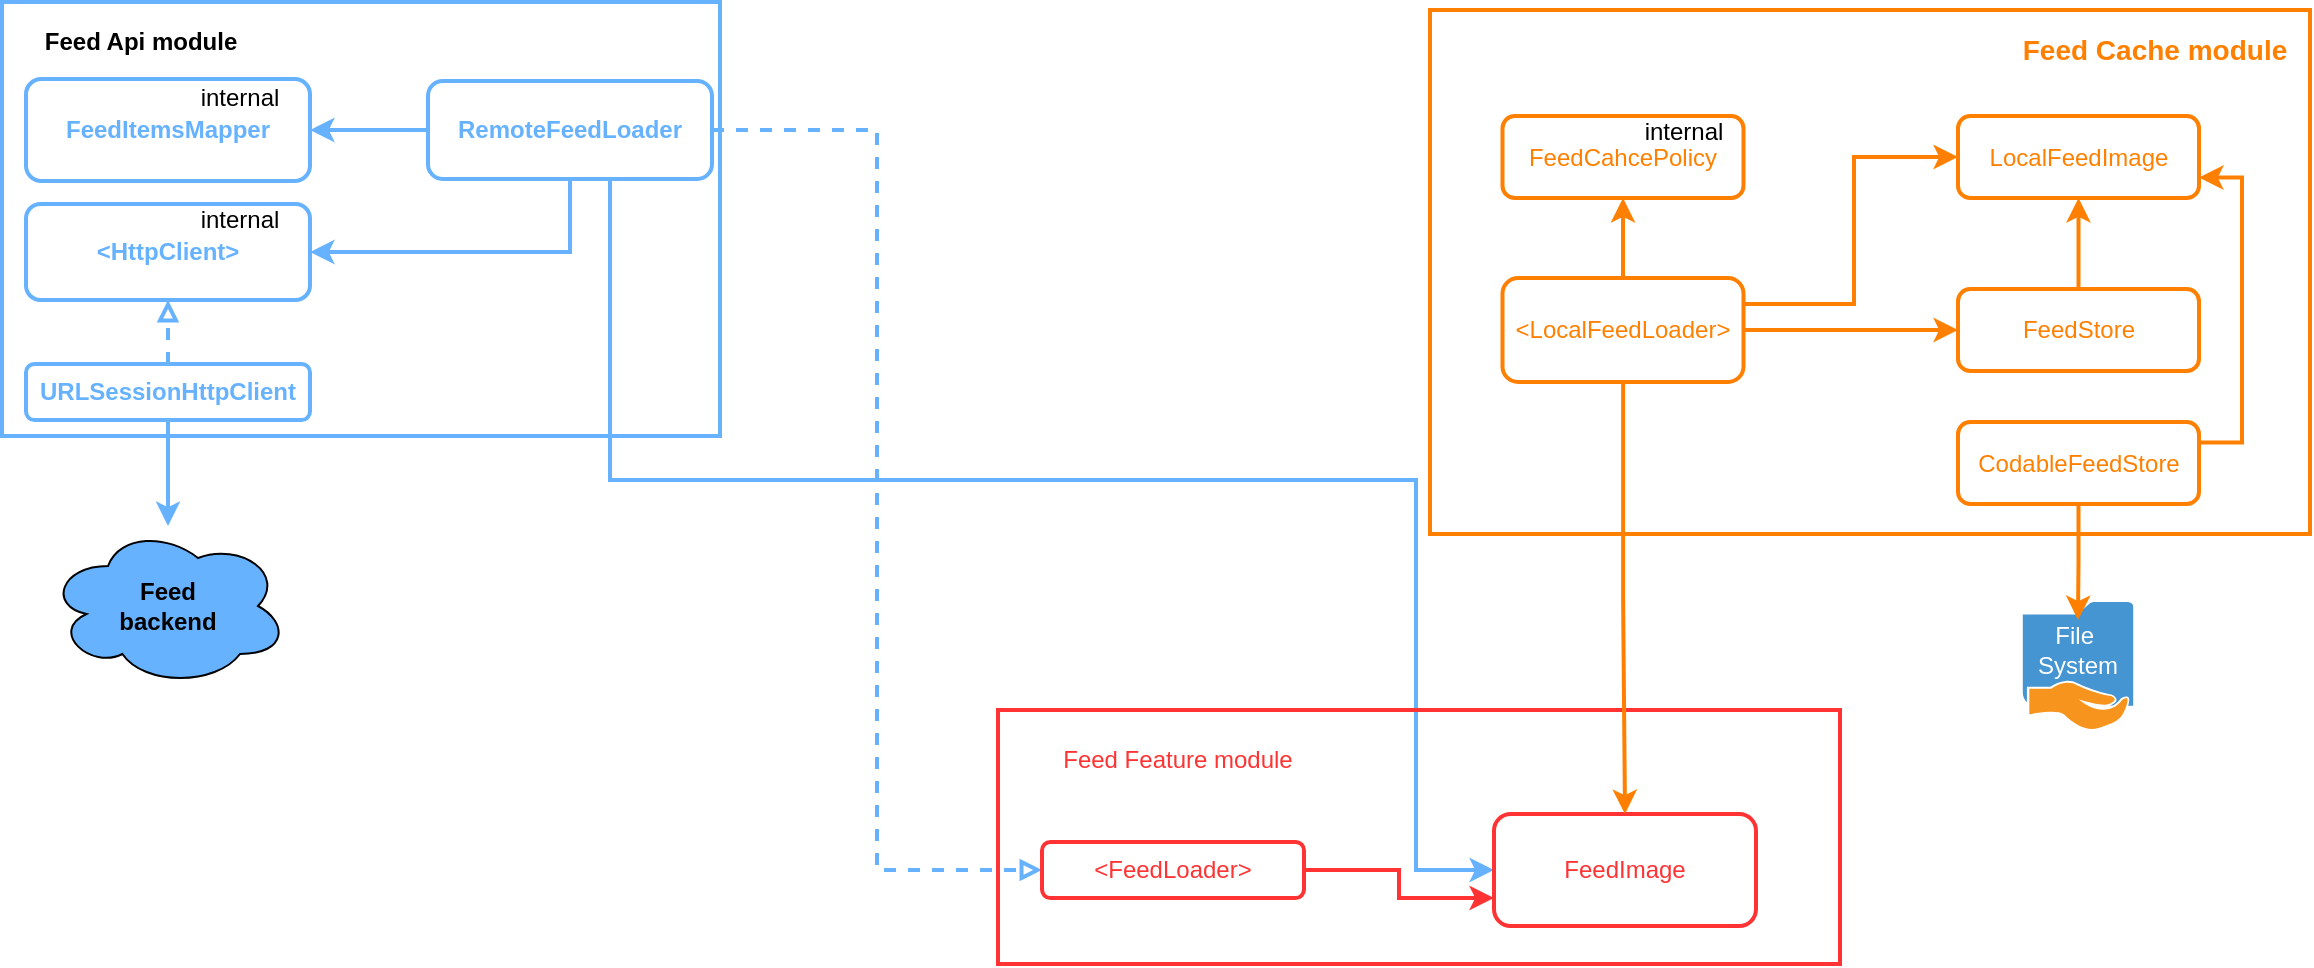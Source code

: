 <mxfile version="20.8.16" type="device"><diagram name="Page-1" id="JbQTSFzjVuFo6YbTb3hy"><mxGraphModel dx="985" dy="-12" grid="0" gridSize="10" guides="1" tooltips="1" connect="1" arrows="1" fold="1" page="0" pageScale="1" pageWidth="1200" pageHeight="1600" math="0" shadow="0"><root><mxCell id="0"/><mxCell id="1" parent="0"/><mxCell id="JF0ixMhO1JOEj9Qa6cPk-6" value="" style="rounded=0;whiteSpace=wrap;html=1;fillColor=none;strokeColor=#66B2FF;strokeWidth=2;" parent="1" vertex="1"><mxGeometry x="-99" y="616" width="359" height="217" as="geometry"/></mxCell><mxCell id="5zimvj36RB4GjiSEvg2k-3" style="edgeStyle=orthogonalEdgeStyle;rounded=0;orthogonalLoop=1;jettySize=auto;html=1;entryX=0;entryY=0.5;entryDx=0;entryDy=0;dashed=1;strokeWidth=2;strokeColor=#66B2FF;endArrow=block;endFill=0;fillColor=#f8cecc;" parent="1" source="5zimvj36RB4GjiSEvg2k-1" target="5zimvj36RB4GjiSEvg2k-2" edge="1"><mxGeometry relative="1" as="geometry"/></mxCell><mxCell id="JF0ixMhO1JOEj9Qa6cPk-3" style="edgeStyle=orthogonalEdgeStyle;rounded=0;orthogonalLoop=1;jettySize=auto;html=1;strokeColor=#66B2FF;strokeWidth=2;" parent="1" source="5zimvj36RB4GjiSEvg2k-1" target="JF0ixMhO1JOEj9Qa6cPk-1" edge="1"><mxGeometry relative="1" as="geometry"/></mxCell><mxCell id="0cqxnomoK3mpCC8T8W2N-17" style="edgeStyle=orthogonalEdgeStyle;rounded=0;orthogonalLoop=1;jettySize=auto;html=1;entryX=0;entryY=0.5;entryDx=0;entryDy=0;strokeColor=#66B2FF;strokeWidth=2;fontSize=14;fontColor=#FF8000;" parent="1" source="5zimvj36RB4GjiSEvg2k-1" target="0cqxnomoK3mpCC8T8W2N-3" edge="1"><mxGeometry relative="1" as="geometry"><Array as="points"><mxPoint x="205" y="855"/><mxPoint x="608" y="855"/><mxPoint x="608" y="1050"/></Array></mxGeometry></mxCell><mxCell id="HEbg6cp4YNkiShT-5J7O-3" style="edgeStyle=orthogonalEdgeStyle;rounded=0;orthogonalLoop=1;jettySize=auto;html=1;entryX=1;entryY=0.5;entryDx=0;entryDy=0;strokeWidth=2;strokeColor=#66B2FF;" parent="1" source="5zimvj36RB4GjiSEvg2k-1" target="JF0ixMhO1JOEj9Qa6cPk-2" edge="1"><mxGeometry relative="1" as="geometry"><Array as="points"><mxPoint x="185" y="741"/></Array></mxGeometry></mxCell><mxCell id="5zimvj36RB4GjiSEvg2k-1" value="RemoteFeedLoader" style="rounded=1;whiteSpace=wrap;html=1;strokeColor=#66B2FF;strokeWidth=2;container=0;fillColor=none;fontColor=#66B2FF;fontStyle=1" parent="1" vertex="1"><mxGeometry x="114" y="655.5" width="142" height="49" as="geometry"/></mxCell><mxCell id="JF0ixMhO1JOEj9Qa6cPk-1" value="FeedItemsMapper" style="rounded=1;whiteSpace=wrap;html=1;strokeColor=#66B2FF;strokeWidth=2;container=0;fillColor=none;fontColor=#66B2FF;fontStyle=1" parent="1" vertex="1"><mxGeometry x="-87" y="654.5" width="142" height="51" as="geometry"/></mxCell><mxCell id="JF0ixMhO1JOEj9Qa6cPk-2" value="&amp;lt;HttpClient&amp;gt;" style="rounded=1;whiteSpace=wrap;html=1;strokeColor=#66B2FF;strokeWidth=2;container=0;fillColor=none;fontColor=#66B2FF;fontStyle=1" parent="1" vertex="1"><mxGeometry x="-87" y="717" width="142" height="48" as="geometry"/></mxCell><mxCell id="JF0ixMhO1JOEj9Qa6cPk-8" style="edgeStyle=orthogonalEdgeStyle;rounded=0;orthogonalLoop=1;jettySize=auto;html=1;exitX=0.5;exitY=0;exitDx=0;exitDy=0;entryX=0.5;entryY=1;entryDx=0;entryDy=0;dashed=1;endArrow=block;endFill=0;strokeWidth=2;fillColor=#f8cecc;strokeColor=#66B2FF;" parent="1" source="JF0ixMhO1JOEj9Qa6cPk-7" target="JF0ixMhO1JOEj9Qa6cPk-2" edge="1"><mxGeometry relative="1" as="geometry"/></mxCell><mxCell id="9BtFVUgTjE0rOU651sPU-1" style="edgeStyle=orthogonalEdgeStyle;rounded=0;orthogonalLoop=1;jettySize=auto;html=1;strokeWidth=2;fillColor=#f8cecc;strokeColor=#66B2FF;" parent="1" source="JF0ixMhO1JOEj9Qa6cPk-7" target="9BtFVUgTjE0rOU651sPU-2" edge="1"><mxGeometry relative="1" as="geometry"><mxPoint x="-16" y="871" as="targetPoint"/></mxGeometry></mxCell><mxCell id="JF0ixMhO1JOEj9Qa6cPk-7" value="URLSessionHttpClient" style="rounded=1;whiteSpace=wrap;html=1;strokeColor=#66B2FF;strokeWidth=2;container=0;fillColor=none;fontColor=#66B2FF;fontStyle=1" parent="1" vertex="1"><mxGeometry x="-87" y="797" width="142" height="28" as="geometry"/></mxCell><mxCell id="9BtFVUgTjE0rOU651sPU-2" value="&lt;b&gt;Feed&lt;br&gt;backend&lt;/b&gt;" style="ellipse;shape=cloud;whiteSpace=wrap;html=1;fillColor=#66B2FF;" parent="1" vertex="1"><mxGeometry x="-76" y="878" width="120" height="80" as="geometry"/></mxCell><mxCell id="0cqxnomoK3mpCC8T8W2N-1" value="Feed Api module" style="text;html=1;align=center;verticalAlign=middle;resizable=0;points=[];autosize=1;strokeColor=none;fillColor=none;fontStyle=1" parent="1" vertex="1"><mxGeometry x="-87" y="623" width="114" height="26" as="geometry"/></mxCell><mxCell id="0cqxnomoK3mpCC8T8W2N-7" value="" style="group" parent="1" vertex="1" connectable="0"><mxGeometry x="399" y="970" width="421" height="127" as="geometry"/></mxCell><mxCell id="0cqxnomoK3mpCC8T8W2N-5" value="" style="rounded=0;whiteSpace=wrap;html=1;strokeColor=#FF3333;strokeWidth=2;fontColor=#FF3333;fillColor=none;" parent="0cqxnomoK3mpCC8T8W2N-7" vertex="1"><mxGeometry width="421" height="127" as="geometry"/></mxCell><mxCell id="0cqxnomoK3mpCC8T8W2N-6" value="Feed Feature module" style="text;html=1;strokeColor=none;fillColor=none;align=center;verticalAlign=middle;whiteSpace=wrap;rounded=0;fontColor=#FF3333;" parent="0cqxnomoK3mpCC8T8W2N-7" vertex="1"><mxGeometry x="26" y="10" width="128" height="30" as="geometry"/></mxCell><mxCell id="5zimvj36RB4GjiSEvg2k-2" value="&amp;lt;FeedLoader&amp;gt;" style="rounded=1;whiteSpace=wrap;html=1;fontColor=#FF3333;strokeColor=#FF3333;strokeWidth=2;container=0;" parent="0cqxnomoK3mpCC8T8W2N-7" vertex="1"><mxGeometry x="22" y="66" width="131" height="28" as="geometry"/></mxCell><mxCell id="0cqxnomoK3mpCC8T8W2N-3" value="FeedImage" style="rounded=1;whiteSpace=wrap;html=1;fontColor=#FF3333;strokeColor=#FF3333;strokeWidth=2;container=0;" parent="0cqxnomoK3mpCC8T8W2N-7" vertex="1"><mxGeometry x="248" y="52" width="131" height="56" as="geometry"/></mxCell><mxCell id="0cqxnomoK3mpCC8T8W2N-4" style="edgeStyle=orthogonalEdgeStyle;rounded=0;orthogonalLoop=1;jettySize=auto;html=1;entryX=0;entryY=0.75;entryDx=0;entryDy=0;strokeColor=#FF3333;strokeWidth=2;fontColor=#FF3333;" parent="0cqxnomoK3mpCC8T8W2N-7" source="5zimvj36RB4GjiSEvg2k-2" target="0cqxnomoK3mpCC8T8W2N-3" edge="1"><mxGeometry relative="1" as="geometry"/></mxCell><mxCell id="0cqxnomoK3mpCC8T8W2N-13" value="" style="group" parent="1" vertex="1" connectable="0"><mxGeometry x="591" y="661" width="464" height="221" as="geometry"/></mxCell><mxCell id="0cqxnomoK3mpCC8T8W2N-14" value="" style="group" parent="0cqxnomoK3mpCC8T8W2N-13" vertex="1" connectable="0"><mxGeometry x="10" y="5" width="454" height="216" as="geometry"/></mxCell><mxCell id="0cqxnomoK3mpCC8T8W2N-8" value="" style="rounded=0;whiteSpace=wrap;html=1;strokeColor=#FF8000;strokeWidth=2;fontColor=#FF3333;fillColor=none;" parent="0cqxnomoK3mpCC8T8W2N-14" vertex="1"><mxGeometry x="14" y="-46" width="440" height="262" as="geometry"/></mxCell><mxCell id="CJN2pRHlKYe3Y6qhD_YG-3" style="edgeStyle=orthogonalEdgeStyle;rounded=0;orthogonalLoop=1;jettySize=auto;html=1;strokeWidth=2;strokeColor=#FF8000;" parent="0cqxnomoK3mpCC8T8W2N-14" source="0cqxnomoK3mpCC8T8W2N-10" target="CJN2pRHlKYe3Y6qhD_YG-2" edge="1"><mxGeometry relative="1" as="geometry"/></mxCell><mxCell id="CJN2pRHlKYe3Y6qhD_YG-4" style="edgeStyle=orthogonalEdgeStyle;rounded=0;orthogonalLoop=1;jettySize=auto;html=1;entryX=0;entryY=0.5;entryDx=0;entryDy=0;strokeColor=#FF8000;strokeWidth=2;exitX=1;exitY=0.25;exitDx=0;exitDy=0;" parent="0cqxnomoK3mpCC8T8W2N-14" source="0cqxnomoK3mpCC8T8W2N-10" target="VDQ6M6mwDXlkVMYjaC-m-2" edge="1"><mxGeometry relative="1" as="geometry"><Array as="points"><mxPoint x="226" y="101"/><mxPoint x="226" y="28"/></Array></mxGeometry></mxCell><mxCell id="CJN2pRHlKYe3Y6qhD_YG-5" style="edgeStyle=orthogonalEdgeStyle;rounded=0;orthogonalLoop=1;jettySize=auto;html=1;strokeColor=#FF8000;strokeWidth=2;" parent="0cqxnomoK3mpCC8T8W2N-14" source="0cqxnomoK3mpCC8T8W2N-10" target="0cqxnomoK3mpCC8T8W2N-11" edge="1"><mxGeometry relative="1" as="geometry"/></mxCell><mxCell id="0cqxnomoK3mpCC8T8W2N-10" value="&amp;lt;LocalFeedLoader&amp;gt;" style="rounded=1;whiteSpace=wrap;html=1;strokeColor=#FF8000;strokeWidth=2;fontColor=#FF8000;fillColor=none;" parent="0cqxnomoK3mpCC8T8W2N-14" vertex="1"><mxGeometry x="50.25" y="88" width="120.5" height="52" as="geometry"/></mxCell><mxCell id="VDQ6M6mwDXlkVMYjaC-m-7" style="edgeStyle=orthogonalEdgeStyle;rounded=0;orthogonalLoop=1;jettySize=auto;html=1;entryX=0.5;entryY=1;entryDx=0;entryDy=0;strokeColor=#FF8000;strokeWidth=2;" parent="0cqxnomoK3mpCC8T8W2N-14" source="0cqxnomoK3mpCC8T8W2N-11" target="VDQ6M6mwDXlkVMYjaC-m-2" edge="1"><mxGeometry relative="1" as="geometry"/></mxCell><mxCell id="0cqxnomoK3mpCC8T8W2N-11" value="FeedStore" style="rounded=1;whiteSpace=wrap;html=1;strokeColor=#FF8000;strokeWidth=2;fontColor=#FF8000;fillColor=none;" parent="0cqxnomoK3mpCC8T8W2N-14" vertex="1"><mxGeometry x="278" y="93.5" width="120.5" height="41" as="geometry"/></mxCell><mxCell id="VDQ6M6mwDXlkVMYjaC-m-2" value="LocalFeedImage" style="rounded=1;whiteSpace=wrap;html=1;strokeColor=#FF8000;strokeWidth=2;fontColor=#FF8000;fillColor=none;" parent="0cqxnomoK3mpCC8T8W2N-14" vertex="1"><mxGeometry x="278" y="7" width="120.5" height="41" as="geometry"/></mxCell><mxCell id="CJN2pRHlKYe3Y6qhD_YG-2" value="FeedCahcePolicy" style="rounded=1;whiteSpace=wrap;html=1;strokeColor=#FF8000;strokeWidth=2;fontColor=#FF8000;fillColor=none;" parent="0cqxnomoK3mpCC8T8W2N-14" vertex="1"><mxGeometry x="50.25" y="7" width="120.5" height="41" as="geometry"/></mxCell><mxCell id="CJN2pRHlKYe3Y6qhD_YG-6" value="internal" style="text;html=1;strokeColor=none;fillColor=none;align=center;verticalAlign=middle;whiteSpace=wrap;rounded=0;" parent="0cqxnomoK3mpCC8T8W2N-14" vertex="1"><mxGeometry x="110.75" width="60" height="30" as="geometry"/></mxCell><mxCell id="nFVzPiKBGrSjRgQqbxzK-2" style="edgeStyle=orthogonalEdgeStyle;rounded=0;orthogonalLoop=1;jettySize=auto;html=1;entryX=1;entryY=0.75;entryDx=0;entryDy=0;strokeWidth=2;strokeColor=#FF8000;exitX=1;exitY=0.25;exitDx=0;exitDy=0;" edge="1" parent="0cqxnomoK3mpCC8T8W2N-14" source="nFVzPiKBGrSjRgQqbxzK-1" target="VDQ6M6mwDXlkVMYjaC-m-2"><mxGeometry relative="1" as="geometry"><Array as="points"><mxPoint x="420" y="170"/><mxPoint x="420" y="38"/></Array></mxGeometry></mxCell><mxCell id="nFVzPiKBGrSjRgQqbxzK-1" value="CodableFeedStore" style="rounded=1;whiteSpace=wrap;html=1;strokeColor=#FF8000;strokeWidth=2;fontColor=#FF8000;fillColor=none;" vertex="1" parent="0cqxnomoK3mpCC8T8W2N-14"><mxGeometry x="278" y="160" width="120.5" height="41" as="geometry"/></mxCell><mxCell id="0cqxnomoK3mpCC8T8W2N-15" style="edgeStyle=orthogonalEdgeStyle;rounded=0;orthogonalLoop=1;jettySize=auto;html=1;entryX=0.5;entryY=0;entryDx=0;entryDy=0;strokeColor=#FF8000;strokeWidth=2;fontSize=14;fontColor=#FF8000;" parent="1" source="0cqxnomoK3mpCC8T8W2N-10" target="0cqxnomoK3mpCC8T8W2N-3" edge="1"><mxGeometry relative="1" as="geometry"/></mxCell><mxCell id="HEbg6cp4YNkiShT-5J7O-1" value="internal" style="text;html=1;strokeColor=none;fillColor=none;align=center;verticalAlign=middle;whiteSpace=wrap;rounded=0;" parent="1" vertex="1"><mxGeometry x="-10" y="649" width="60" height="30" as="geometry"/></mxCell><mxCell id="HEbg6cp4YNkiShT-5J7O-2" value="internal" style="text;html=1;strokeColor=none;fillColor=none;align=center;verticalAlign=middle;whiteSpace=wrap;rounded=0;" parent="1" vertex="1"><mxGeometry x="-10" y="709.5" width="60" height="30" as="geometry"/></mxCell><mxCell id="0cqxnomoK3mpCC8T8W2N-9" value="Feed Cache module" style="text;strokeColor=none;fillColor=none;align=center;verticalAlign=middle;rounded=0;fontColor=#FF8000;labelBackgroundColor=none;labelBorderColor=none;html=1;whiteSpace=wrap;fontStyle=1;fontSize=14;" parent="1" vertex="1"><mxGeometry x="901" y="625" width="153" height="30" as="geometry"/></mxCell><mxCell id="nFVzPiKBGrSjRgQqbxzK-9" value="" style="group" vertex="1" connectable="0" parent="1"><mxGeometry x="909" y="916" width="60" height="64" as="geometry"/></mxCell><mxCell id="nFVzPiKBGrSjRgQqbxzK-7" value="" style="shadow=0;dashed=0;html=1;strokeColor=none;fillColor=#4495D1;labelPosition=center;verticalLabelPosition=bottom;verticalAlign=top;align=center;outlineConnect=0;shape=mxgraph.veeam.shared_folder;" vertex="1" parent="nFVzPiKBGrSjRgQqbxzK-9"><mxGeometry x="2.4" width="55.2" height="64" as="geometry"/></mxCell><mxCell id="nFVzPiKBGrSjRgQqbxzK-8" value="File&amp;nbsp;&lt;br&gt;System" style="text;html=1;strokeColor=none;fillColor=none;align=center;verticalAlign=middle;whiteSpace=wrap;rounded=0;fontColor=#FFFFFF;" vertex="1" parent="nFVzPiKBGrSjRgQqbxzK-9"><mxGeometry y="9" width="60" height="30" as="geometry"/></mxCell><mxCell id="nFVzPiKBGrSjRgQqbxzK-10" style="edgeStyle=orthogonalEdgeStyle;rounded=0;orthogonalLoop=1;jettySize=auto;html=1;strokeColor=#FF8000;strokeWidth=2;fontColor=#FFFFFF;" edge="1" parent="1" source="nFVzPiKBGrSjRgQqbxzK-1" target="nFVzPiKBGrSjRgQqbxzK-8"><mxGeometry relative="1" as="geometry"/></mxCell></root></mxGraphModel></diagram></mxfile>